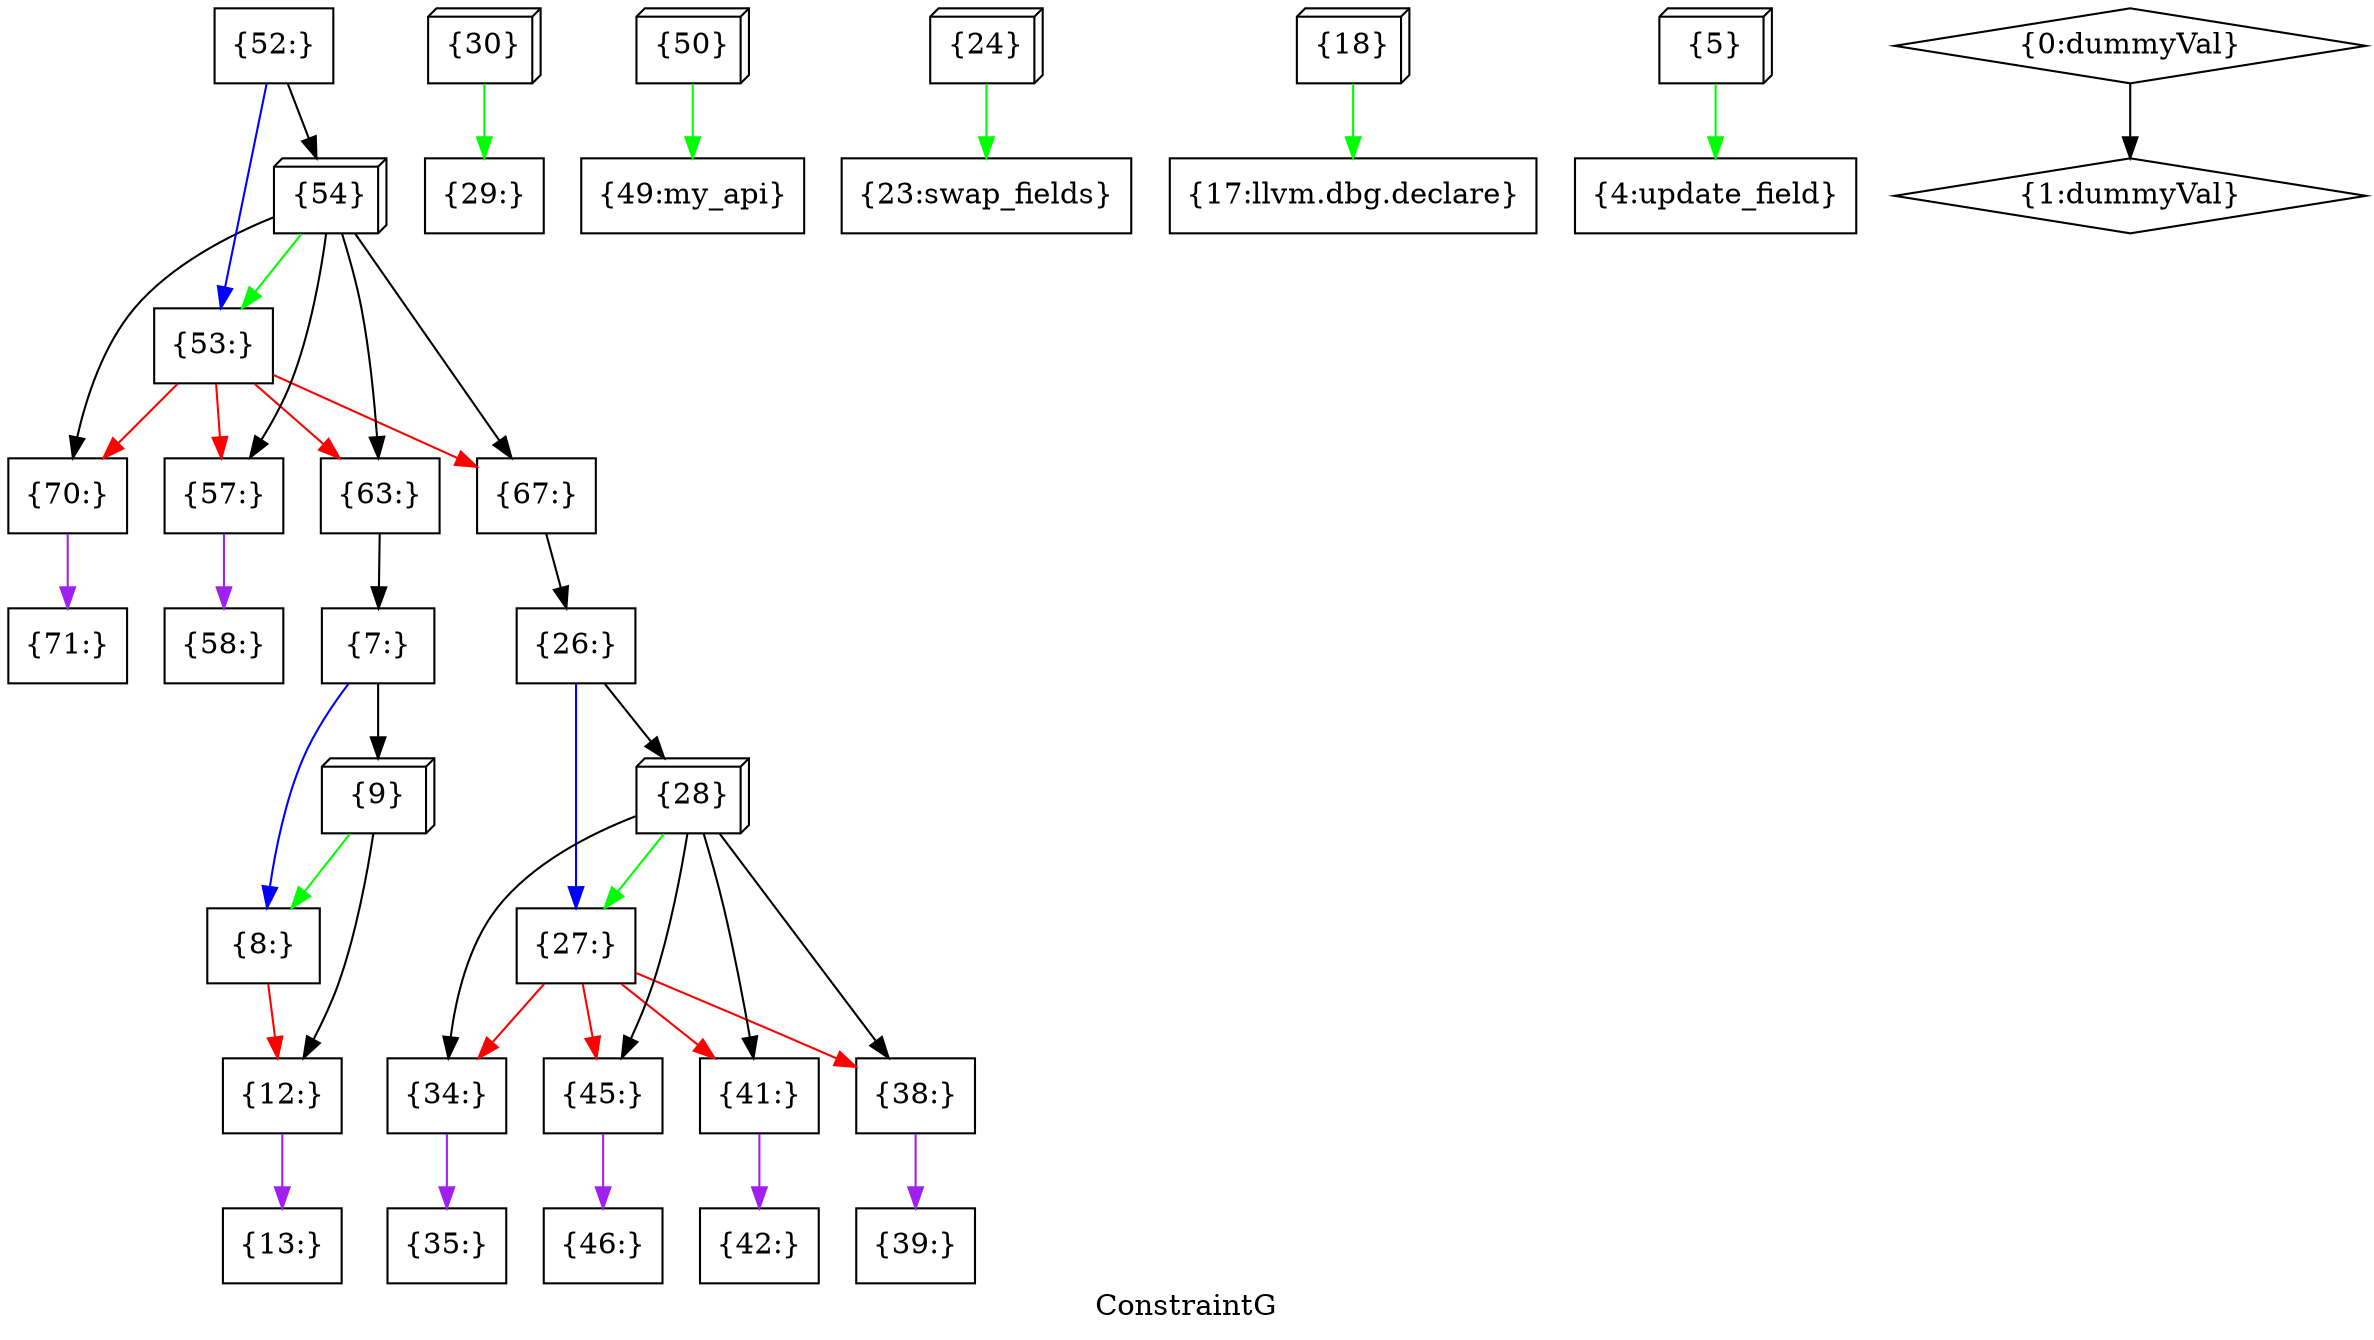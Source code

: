digraph "ConstraintG" {
	label="ConstraintG";

	Node0x5568891f12d0 [shape=record,shape=box,label="{58:}"];
	Node0x5568891f0f90 [shape=record,shape=box,label="{57:}"];
	Node0x5568891f0f90 -> Node0x5568891f12d0[color=purple];
	Node0x5568891f05d0 [shape=record,shape=box,label="{53:}"];
	Node0x5568891f05d0 -> Node0x5568891f0f90[color=red];
	Node0x5568891f05d0 -> Node0x5568891eb710[color=red];
	Node0x5568891f05d0 -> Node0x5568891e6730[color=red];
	Node0x5568891f05d0 -> Node0x5568891e4d30[color=red];
	Node0x5568891eff50 [shape=record,shape=box,label="{46:}"];
	Node0x5568891efc10 [shape=record,shape=box,label="{45:}"];
	Node0x5568891efc10 -> Node0x5568891eff50[color=purple];
	Node0x5568891ef250 [shape=record,shape=box,label="{42:}"];
	Node0x5568891eef10 [shape=record,shape=box,label="{41:}"];
	Node0x5568891eef10 -> Node0x5568891ef250[color=purple];
	Node0x5568891ee890 [shape=record,shape=box,label="{39:}"];
	Node0x5568891ee150 [shape=record,shape=box,label="{38:}"];
	Node0x5568891ee150 -> Node0x5568891ee890[color=purple];
	Node0x5568891e7770 [shape=record,shape=box,label="{7:}"];
	Node0x5568891e7770 -> Node0x5568891e3670[color=black];
	Node0x5568891e7770 -> Node0x5568891e63f0[color=blue];
	Node0x5568891e63f0 [shape=record,shape=box,label="{8:}"];
	Node0x5568891e63f0 -> Node0x5568891e60b0[color=red];
	Node0x5568891e6730 [shape=record,shape=box,label="{67:}"];
	Node0x5568891e6730 -> Node0x5568891e8650[color=black];
	Node0x5568891e53b0 [shape=record,shape=box,label="{27:}"];
	Node0x5568891e53b0 -> Node0x5568891ed450[color=red];
	Node0x5568891e53b0 -> Node0x5568891ee150[color=red];
	Node0x5568891e53b0 -> Node0x5568891eef10[color=red];
	Node0x5568891e53b0 -> Node0x5568891efc10[color=red];
	Node0x5568891e4d30 [shape=record,shape=box,label="{70:}"];
	Node0x5568891e4d30 -> Node0x5568891e49f0[color=purple];
	Node0x5568891e60b0 [shape=record,shape=box,label="{12:}"];
	Node0x5568891e60b0 -> Node0x5568891ea390[color=purple];
	Node0x5568891e49f0 [shape=record,shape=box,label="{71:}"];
	Node0x5568891e2cb0 [shape=record,shape=box3d,label="{54}"];
	Node0x5568891e2cb0 -> Node0x5568891f05d0[color=green];
	Node0x5568891e2cb0 -> Node0x5568891f0f90[color=black];
	Node0x5568891e2cb0 -> Node0x5568891eb710[color=black];
	Node0x5568891e2cb0 -> Node0x5568891e6730[color=black];
	Node0x5568891e2cb0 -> Node0x5568891e4d30[color=black];
	Node0x5568891e3330 [shape=record,shape=box3d,label="{28}"];
	Node0x5568891e3330 -> Node0x5568891e53b0[color=green];
	Node0x5568891e3330 -> Node0x5568891ed450[color=black];
	Node0x5568891e3330 -> Node0x5568891ee150[color=black];
	Node0x5568891e3330 -> Node0x5568891eef10[color=black];
	Node0x5568891e3330 -> Node0x5568891efc10[color=black];
	Node0x5568891e2ff0 [shape=record,shape=box3d,label="{30}"];
	Node0x5568891e2ff0 -> Node0x5568891ecdd0[color=green];
	Node0x5568891e3670 [shape=record,shape=box3d,label="{9}"];
	Node0x5568891e3670 -> Node0x5568891e63f0[color=green];
	Node0x5568891e3670 -> Node0x5568891e60b0[color=black];
	Node0x5568891e39b0 [shape=record,shape=box3d,label="{50}"];
	Node0x5568891e39b0 -> Node0x5568891eca90[color=green];
	Node0x5568891e3cf0 [shape=record,shape=box3d,label="{24}"];
	Node0x5568891e3cf0 -> Node0x5568891ec410[color=green];
	Node0x5568891e4030 [shape=record,shape=box3d,label="{18}"];
	Node0x5568891e4030 -> Node0x5568891eba50[color=green];
	Node0x5568891e4370 [shape=record,shape=box3d,label="{5}"];
	Node0x5568891e4370 -> Node0x5568891eb3d0[color=green];
	Node0x5568891ea390 [shape=record,shape=box,label="{13:}"];
	Node0x5568891e8650 [shape=record,shape=box,label="{26:}"];
	Node0x5568891e8650 -> Node0x5568891e3330[color=black];
	Node0x5568891e8650 -> Node0x5568891e53b0[color=blue];
	Node0x5568891e9690 [shape=record,shape=diamond,label="{1:dummyVal}"];
	Node0x5568891e9d10 [shape=record,shape=diamond,label="{0:dummyVal}"];
	Node0x5568891e9d10 -> Node0x5568891e9690[color=black];
	Node0x5568891eb3d0 [shape=record,shape=box,label="{4:update_field}"];
	Node0x5568891eb710 [shape=record,shape=box,label="{63:}"];
	Node0x5568891eb710 -> Node0x5568891e7770[color=black];
	Node0x5568891eba50 [shape=record,shape=box,label="{17:llvm.dbg.declare}"];
	Node0x5568891ec0d0 [shape=record,shape=box,label="{52:}"];
	Node0x5568891ec0d0 -> Node0x5568891e2cb0[color=black];
	Node0x5568891ec0d0 -> Node0x5568891f05d0[color=blue];
	Node0x5568891ec410 [shape=record,shape=box,label="{23:swap_fields}"];
	Node0x5568891eca90 [shape=record,shape=box,label="{49:my_api}"];
	Node0x5568891ecdd0 [shape=record,shape=box,label="{29:}"];
	Node0x5568891ed450 [shape=record,shape=box,label="{34:}"];
	Node0x5568891ed450 -> Node0x5568891ed790[color=purple];
	Node0x5568891ed790 [shape=record,shape=box,label="{35:}"];
}
